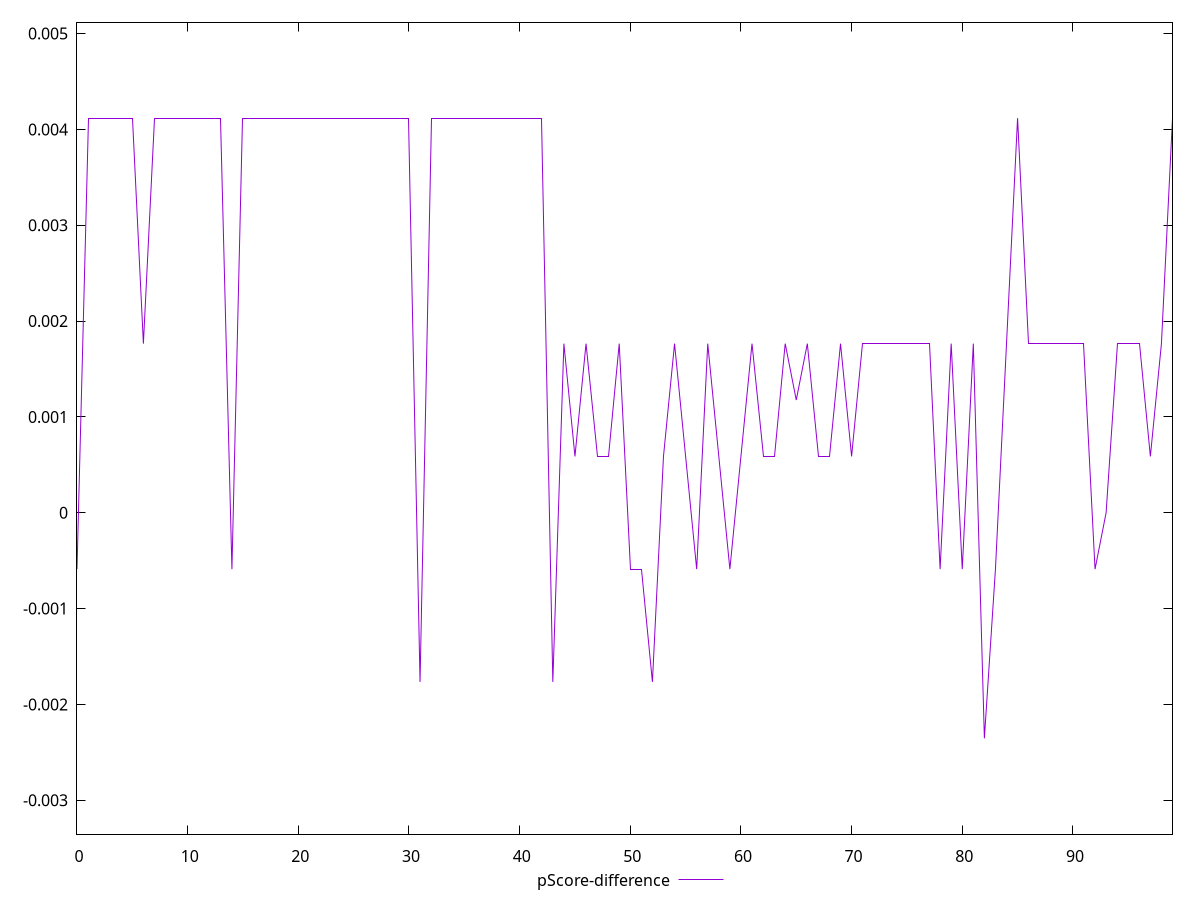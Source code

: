 reset

$pScoreDifference <<EOF
0 -0.0005882352941176117
1 0.004117647058823504
2 0.004117647058823504
3 0.004117647058823504
4 0.004117647058823504
5 0.004117647058823504
6 0.001764705882352946
7 0.004117647058823504
8 0.004117647058823504
9 0.004117647058823504
10 0.004117647058823504
11 0.004117647058823504
12 0.004117647058823504
13 0.004117647058823504
14 -0.0005882352941176117
15 0.004117647058823504
16 0.004117647058823504
17 0.004117647058823504
18 0.004117647058823504
19 0.004117647058823504
20 0.004117647058823504
21 0.004117647058823504
22 0.004117647058823504
23 0.004117647058823504
24 0.004117647058823504
25 0.004117647058823504
26 0.004117647058823504
27 0.004117647058823504
28 0.004117647058823504
29 0.004117647058823504
30 0.004117647058823504
31 -0.001764705882352946
32 0.004117647058823504
33 0.004117647058823504
34 0.004117647058823504
35 0.004117647058823504
36 0.004117647058823504
37 0.004117647058823504
38 0.004117647058823504
39 0.004117647058823504
40 0.004117647058823504
41 0.004117647058823504
42 0.004117647058823504
43 -0.001764705882352946
44 0.001764705882352946
45 0.0005882352941176672
46 0.001764705882352946
47 0.0005882352941176672
48 0.0005882352941176672
49 0.001764705882352946
50 -0.0005882352941176117
51 -0.0005882352941176117
52 -0.001764705882352946
53 0.0005882352941176672
54 0.001764705882352946
55 0.0005882352941176672
56 -0.0005882352941176117
57 0.001764705882352946
58 0.0005882352941176672
59 -0.0005882352941176117
60 0.0005882352941176672
61 0.001764705882352946
62 0.0005882352941176672
63 0.0005882352941176672
64 0.001764705882352946
65 0.0011764705882352788
66 0.001764705882352946
67 0.0005882352941176672
68 0.0005882352941176672
69 0.001764705882352946
70 0.0005882352941176672
71 0.001764705882352946
72 0.001764705882352946
73 0.001764705882352946
74 0.001764705882352946
75 0.001764705882352946
76 0.001764705882352946
77 0.001764705882352946
78 -0.0005882352941176117
79 0.001764705882352946
80 -0.0005882352941176117
81 0.001764705882352946
82 -0.002352941176470613
83 -0.0005882352941176117
84 0.001764705882352946
85 0.004117647058823504
86 0.001764705882352946
87 0.001764705882352946
88 0.001764705882352946
89 0.001764705882352946
90 0.001764705882352946
91 0.001764705882352946
92 -0.0005882352941176117
93 0
94 0.001764705882352946
95 0.001764705882352946
96 0.001764705882352946
97 0.0005882352941176672
98 0.001764705882352946
99 0.004117647058823504
EOF

set key outside below
set xrange [0:99]
set yrange [-0.003352941176470613:0.005117647058823504]
set trange [-0.003352941176470613:0.005117647058823504]
set terminal svg size 640, 500 enhanced background rgb 'white'
set output "report_00025_2021-02-22T21:38:55.199Z/uses-webp-images/samples/pages/pScore-difference/values.svg"

plot $pScoreDifference title "pScore-difference" with line

reset
